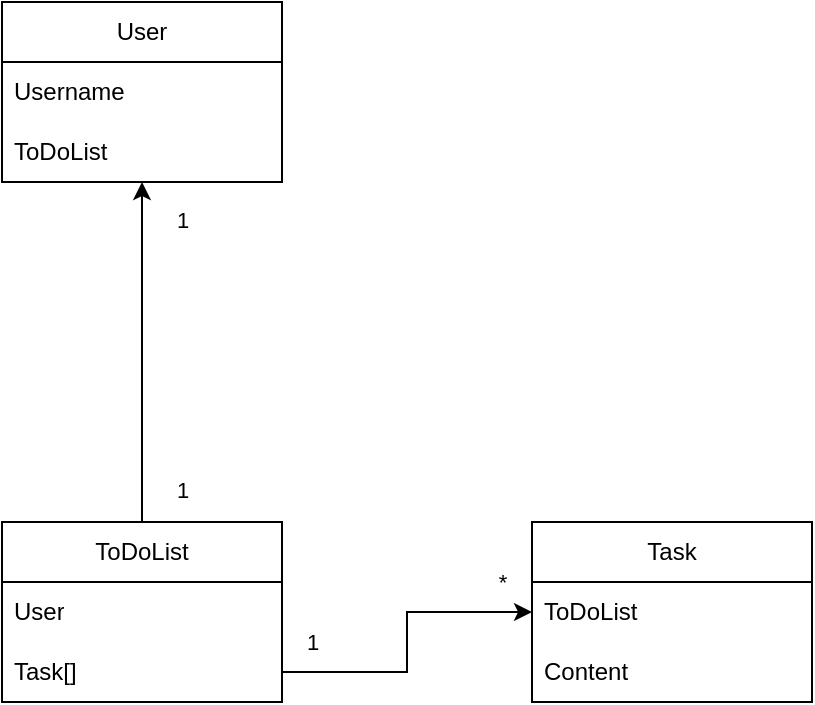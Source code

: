 <mxfile version="24.6.3" type="device">
  <diagram name="Page-1" id="Y3OuR2kmyxN8iTujoX-l">
    <mxGraphModel dx="2462" dy="930" grid="1" gridSize="10" guides="1" tooltips="1" connect="1" arrows="1" fold="1" page="1" pageScale="1" pageWidth="1169" pageHeight="827" math="0" shadow="0">
      <root>
        <mxCell id="0" />
        <mxCell id="1" parent="0" />
        <mxCell id="FfHqFAkb61xzwB6p8Hve-1" value="User" style="swimlane;fontStyle=0;childLayout=stackLayout;horizontal=1;startSize=30;horizontalStack=0;resizeParent=1;resizeParentMax=0;resizeLast=0;collapsible=1;marginBottom=0;whiteSpace=wrap;html=1;" vertex="1" parent="1">
          <mxGeometry x="320" y="150" width="140" height="90" as="geometry" />
        </mxCell>
        <mxCell id="FfHqFAkb61xzwB6p8Hve-2" value="Username" style="text;strokeColor=none;fillColor=none;align=left;verticalAlign=middle;spacingLeft=4;spacingRight=4;overflow=hidden;points=[[0,0.5],[1,0.5]];portConstraint=eastwest;rotatable=0;whiteSpace=wrap;html=1;" vertex="1" parent="FfHqFAkb61xzwB6p8Hve-1">
          <mxGeometry y="30" width="140" height="30" as="geometry" />
        </mxCell>
        <mxCell id="FfHqFAkb61xzwB6p8Hve-3" value="ToDoList" style="text;strokeColor=none;fillColor=none;align=left;verticalAlign=middle;spacingLeft=4;spacingRight=4;overflow=hidden;points=[[0,0.5],[1,0.5]];portConstraint=eastwest;rotatable=0;whiteSpace=wrap;html=1;" vertex="1" parent="FfHqFAkb61xzwB6p8Hve-1">
          <mxGeometry y="60" width="140" height="30" as="geometry" />
        </mxCell>
        <mxCell id="FfHqFAkb61xzwB6p8Hve-12" style="edgeStyle=orthogonalEdgeStyle;rounded=0;orthogonalLoop=1;jettySize=auto;html=1;" edge="1" parent="1" source="FfHqFAkb61xzwB6p8Hve-5" target="FfHqFAkb61xzwB6p8Hve-1">
          <mxGeometry relative="1" as="geometry" />
        </mxCell>
        <mxCell id="FfHqFAkb61xzwB6p8Hve-13" value="1" style="edgeLabel;html=1;align=center;verticalAlign=middle;resizable=0;points=[];" vertex="1" connectable="0" parent="FfHqFAkb61xzwB6p8Hve-12">
          <mxGeometry x="0.774" y="-2" relative="1" as="geometry">
            <mxPoint x="18" as="offset" />
          </mxGeometry>
        </mxCell>
        <mxCell id="FfHqFAkb61xzwB6p8Hve-14" value="1" style="edgeLabel;html=1;align=center;verticalAlign=middle;resizable=0;points=[];" vertex="1" connectable="0" parent="FfHqFAkb61xzwB6p8Hve-12">
          <mxGeometry x="-0.804" y="-1" relative="1" as="geometry">
            <mxPoint x="19" as="offset" />
          </mxGeometry>
        </mxCell>
        <mxCell id="FfHqFAkb61xzwB6p8Hve-5" value="ToDoList" style="swimlane;fontStyle=0;childLayout=stackLayout;horizontal=1;startSize=30;horizontalStack=0;resizeParent=1;resizeParentMax=0;resizeLast=0;collapsible=1;marginBottom=0;whiteSpace=wrap;html=1;" vertex="1" parent="1">
          <mxGeometry x="320" y="410" width="140" height="90" as="geometry" />
        </mxCell>
        <mxCell id="FfHqFAkb61xzwB6p8Hve-6" value="User" style="text;strokeColor=none;fillColor=none;align=left;verticalAlign=middle;spacingLeft=4;spacingRight=4;overflow=hidden;points=[[0,0.5],[1,0.5]];portConstraint=eastwest;rotatable=0;whiteSpace=wrap;html=1;" vertex="1" parent="FfHqFAkb61xzwB6p8Hve-5">
          <mxGeometry y="30" width="140" height="30" as="geometry" />
        </mxCell>
        <mxCell id="FfHqFAkb61xzwB6p8Hve-7" value="Task[]" style="text;strokeColor=none;fillColor=none;align=left;verticalAlign=middle;spacingLeft=4;spacingRight=4;overflow=hidden;points=[[0,0.5],[1,0.5]];portConstraint=eastwest;rotatable=0;whiteSpace=wrap;html=1;" vertex="1" parent="FfHqFAkb61xzwB6p8Hve-5">
          <mxGeometry y="60" width="140" height="30" as="geometry" />
        </mxCell>
        <mxCell id="FfHqFAkb61xzwB6p8Hve-9" value="Task" style="swimlane;fontStyle=0;childLayout=stackLayout;horizontal=1;startSize=30;horizontalStack=0;resizeParent=1;resizeParentMax=0;resizeLast=0;collapsible=1;marginBottom=0;whiteSpace=wrap;html=1;" vertex="1" parent="1">
          <mxGeometry x="585" y="410" width="140" height="90" as="geometry" />
        </mxCell>
        <mxCell id="FfHqFAkb61xzwB6p8Hve-10" value="ToDoList" style="text;strokeColor=none;fillColor=none;align=left;verticalAlign=middle;spacingLeft=4;spacingRight=4;overflow=hidden;points=[[0,0.5],[1,0.5]];portConstraint=eastwest;rotatable=0;whiteSpace=wrap;html=1;" vertex="1" parent="FfHqFAkb61xzwB6p8Hve-9">
          <mxGeometry y="30" width="140" height="30" as="geometry" />
        </mxCell>
        <mxCell id="FfHqFAkb61xzwB6p8Hve-11" value="Content" style="text;strokeColor=none;fillColor=none;align=left;verticalAlign=middle;spacingLeft=4;spacingRight=4;overflow=hidden;points=[[0,0.5],[1,0.5]];portConstraint=eastwest;rotatable=0;whiteSpace=wrap;html=1;" vertex="1" parent="FfHqFAkb61xzwB6p8Hve-9">
          <mxGeometry y="60" width="140" height="30" as="geometry" />
        </mxCell>
        <mxCell id="FfHqFAkb61xzwB6p8Hve-15" style="edgeStyle=orthogonalEdgeStyle;rounded=0;orthogonalLoop=1;jettySize=auto;html=1;" edge="1" parent="1" source="FfHqFAkb61xzwB6p8Hve-7" target="FfHqFAkb61xzwB6p8Hve-9">
          <mxGeometry relative="1" as="geometry" />
        </mxCell>
        <mxCell id="FfHqFAkb61xzwB6p8Hve-16" value="1" style="edgeLabel;html=1;align=center;verticalAlign=middle;resizable=0;points=[];" vertex="1" connectable="0" parent="FfHqFAkb61xzwB6p8Hve-15">
          <mxGeometry x="-0.811" y="2" relative="1" as="geometry">
            <mxPoint y="-13" as="offset" />
          </mxGeometry>
        </mxCell>
        <mxCell id="FfHqFAkb61xzwB6p8Hve-18" value="*" style="edgeLabel;html=1;align=center;verticalAlign=middle;resizable=0;points=[];" vertex="1" connectable="0" parent="FfHqFAkb61xzwB6p8Hve-15">
          <mxGeometry x="0.684" y="2" relative="1" as="geometry">
            <mxPoint x="9" y="-13" as="offset" />
          </mxGeometry>
        </mxCell>
      </root>
    </mxGraphModel>
  </diagram>
</mxfile>
